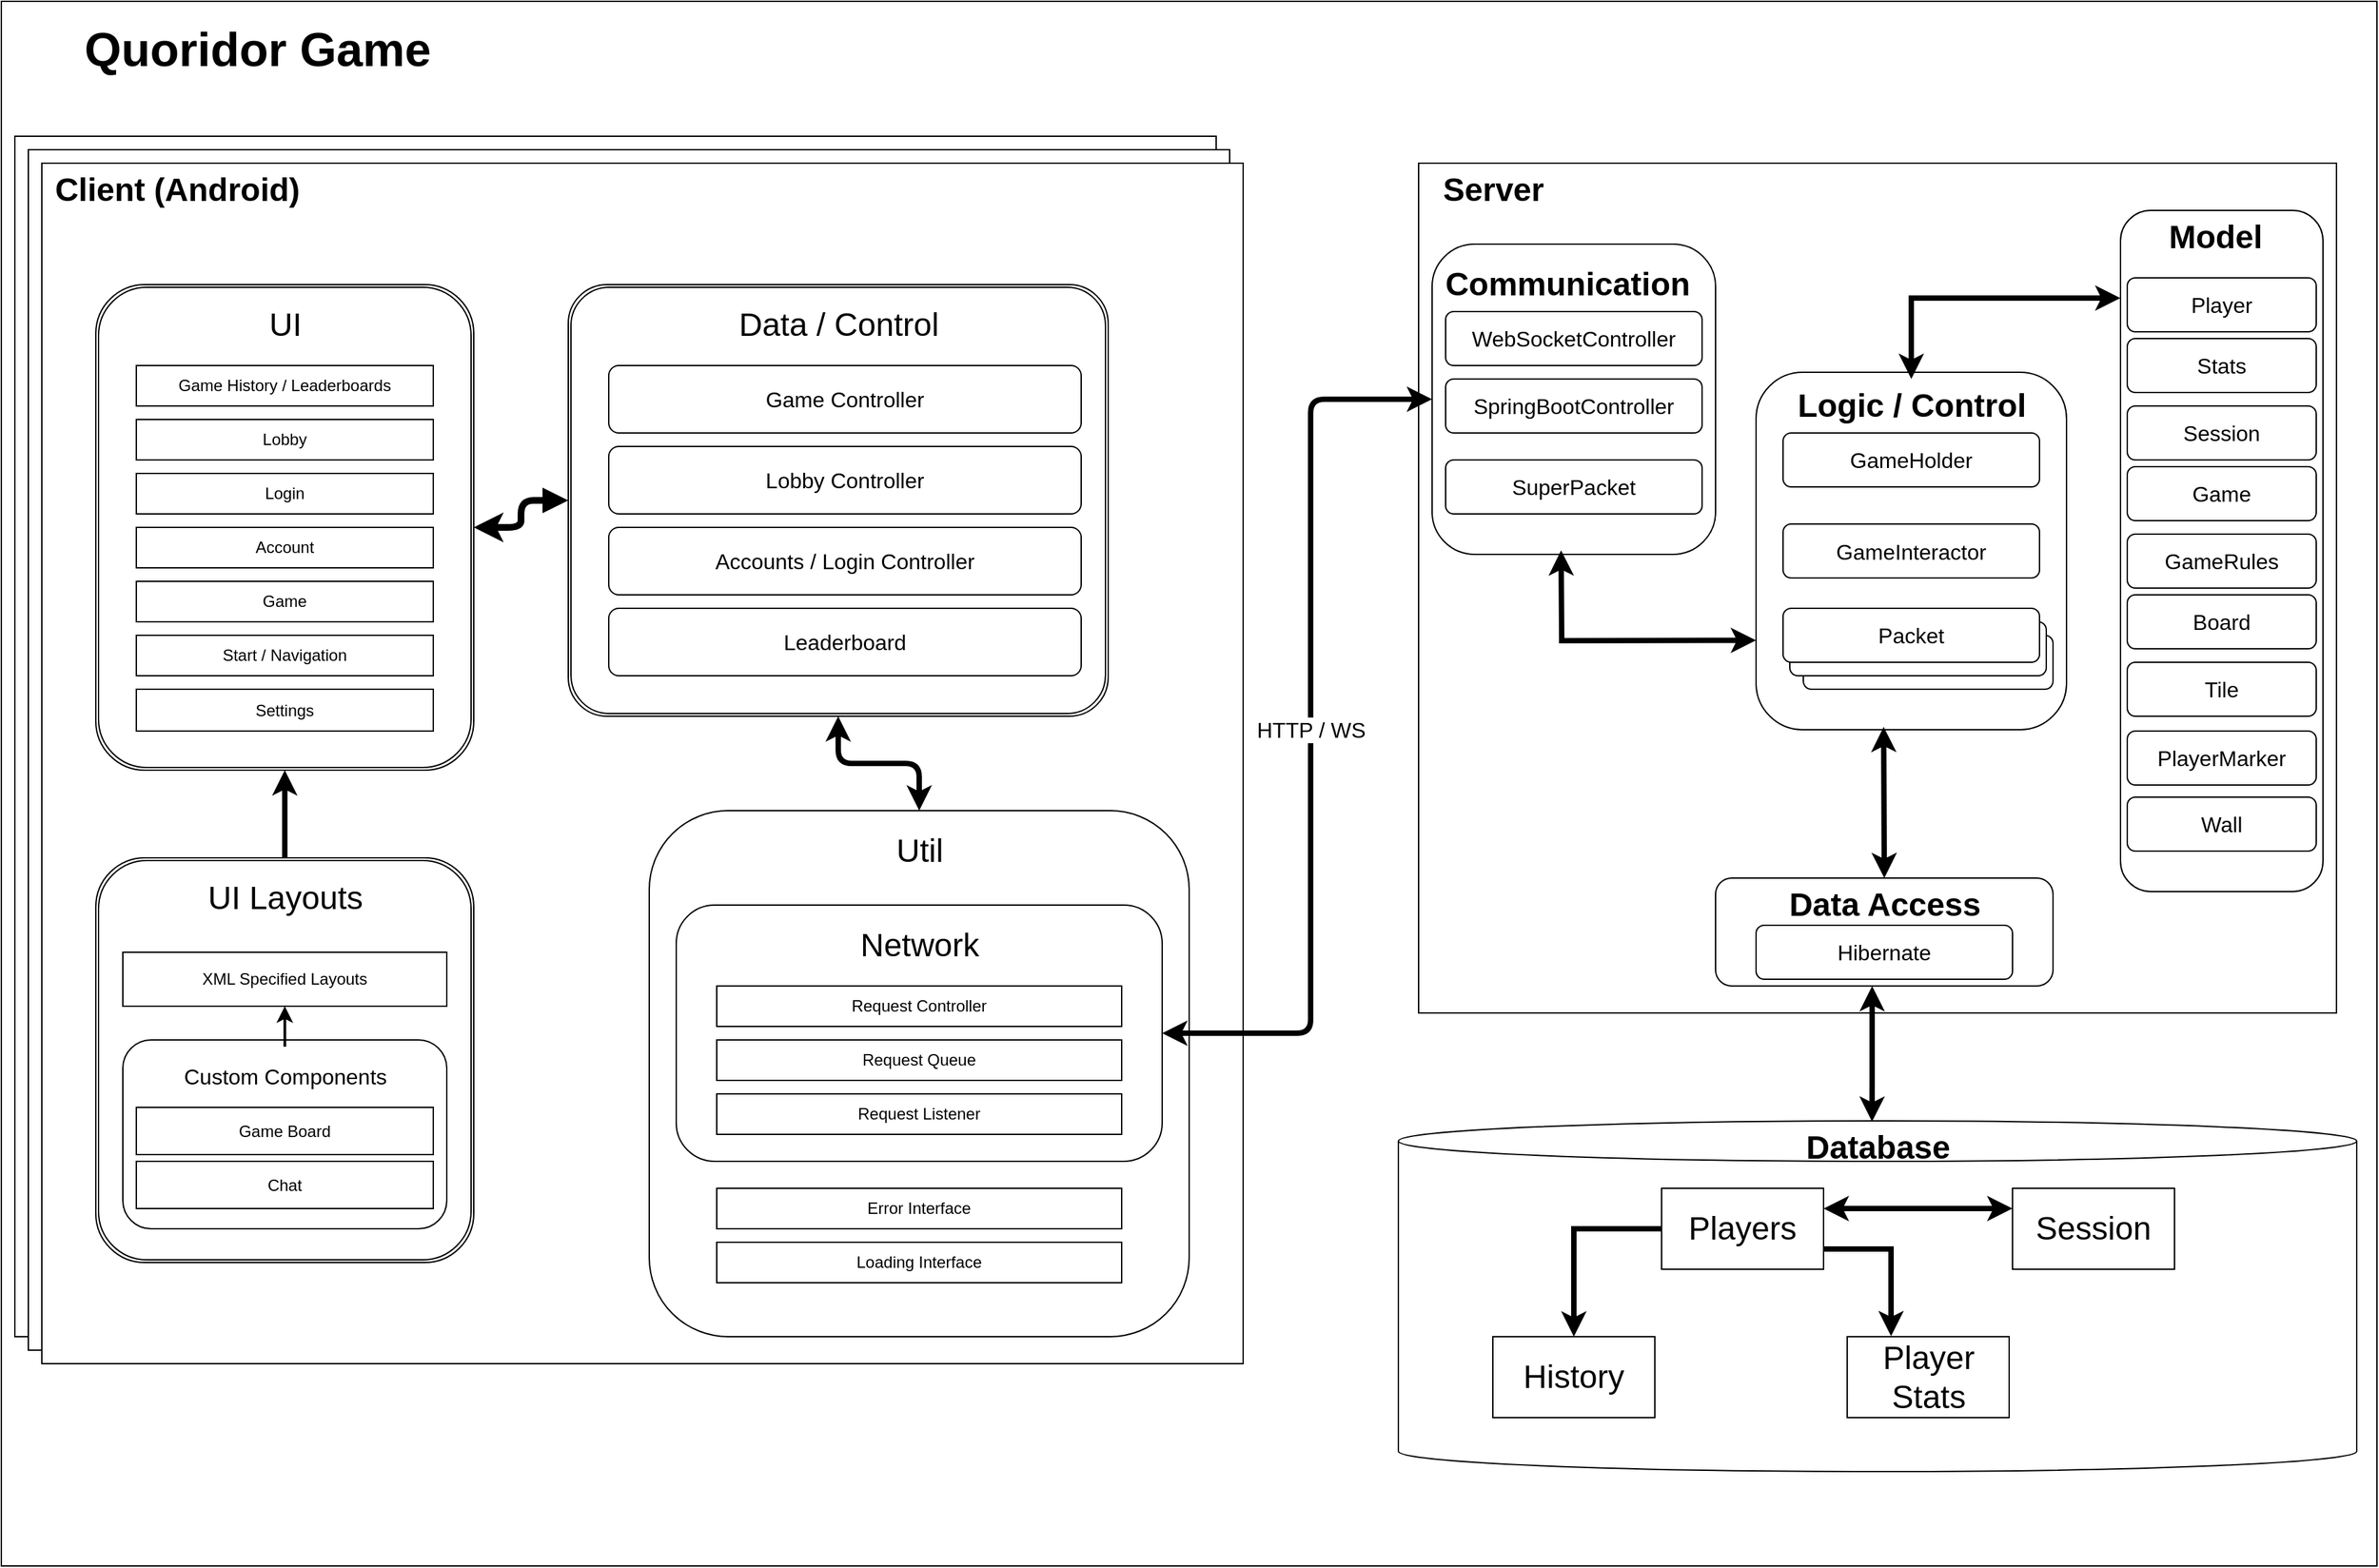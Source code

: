 <mxfile version="21.2.1" type="device">
  <diagram name="Page-1" id="90a13364-a465-7bf4-72fc-28e22215d7a0">
    <mxGraphModel dx="1863" dy="928" grid="1" gridSize="10" guides="1" tooltips="1" connect="1" arrows="1" fold="1" page="1" pageScale="1.5" pageWidth="1169" pageHeight="826" background="none" math="0" shadow="0">
      <root>
        <mxCell id="0" style=";html=1;" />
        <mxCell id="1" style=";html=1;" parent="0" />
        <mxCell id="-9g8WzVmE9GasTVq6OP3-2" value="" style="rounded=0;whiteSpace=wrap;html=1;" parent="1" vertex="1">
          <mxGeometry width="1760" height="1160" as="geometry" />
        </mxCell>
        <mxCell id="Y43_KLOt9O3XRxmQ5t55-50" value="" style="whiteSpace=wrap;html=1;aspect=fixed;" vertex="1" parent="1">
          <mxGeometry x="10" y="100" width="890" height="890" as="geometry" />
        </mxCell>
        <mxCell id="Y43_KLOt9O3XRxmQ5t55-49" value="" style="whiteSpace=wrap;html=1;aspect=fixed;" vertex="1" parent="1">
          <mxGeometry x="20" y="110" width="890" height="890" as="geometry" />
        </mxCell>
        <mxCell id="-9g8WzVmE9GasTVq6OP3-3" value="Quoridor Game" style="text;html=1;strokeColor=none;fillColor=none;align=center;verticalAlign=middle;whiteSpace=wrap;rounded=0;strokeWidth=4;fontSize=35;fontStyle=1" parent="1" vertex="1">
          <mxGeometry x="20" y="20" width="340" height="30" as="geometry" />
        </mxCell>
        <mxCell id="-9g8WzVmE9GasTVq6OP3-4" value="" style="rounded=0;whiteSpace=wrap;html=1;" parent="1" vertex="1">
          <mxGeometry x="1050" y="120" width="680" height="630" as="geometry" />
        </mxCell>
        <mxCell id="-9g8WzVmE9GasTVq6OP3-5" value="&lt;font style=&quot;font-size: 21px;&quot;&gt;&lt;br&gt;&lt;/font&gt;" style="shape=cylinder3;whiteSpace=wrap;html=1;boundedLbl=1;backgroundOutline=1;size=15;" parent="1" vertex="1">
          <mxGeometry x="1035" y="830" width="710" height="260" as="geometry" />
        </mxCell>
        <mxCell id="-9g8WzVmE9GasTVq6OP3-7" value="" style="whiteSpace=wrap;html=1;aspect=fixed;" parent="1" vertex="1">
          <mxGeometry x="30" y="120" width="890" height="890" as="geometry" />
        </mxCell>
        <mxCell id="-9g8WzVmE9GasTVq6OP3-8" value="Client (Android)" style="text;strokeColor=none;fillColor=none;html=1;fontSize=24;fontStyle=1;verticalAlign=middle;align=center;" parent="1" vertex="1">
          <mxGeometry x="30" y="120" width="200" height="40" as="geometry" />
        </mxCell>
        <mxCell id="-9g8WzVmE9GasTVq6OP3-10" value="" style="shape=ext;double=1;rounded=1;whiteSpace=wrap;html=1;arcSize=13;" parent="1" vertex="1">
          <mxGeometry x="70" y="210" width="280" height="360" as="geometry" />
        </mxCell>
        <mxCell id="-9g8WzVmE9GasTVq6OP3-11" value="&lt;span style=&quot;font-weight: normal;&quot;&gt;UI&lt;br&gt;&lt;/span&gt;" style="text;strokeColor=none;fillColor=none;html=1;fontSize=24;fontStyle=1;verticalAlign=middle;align=center;" parent="1" vertex="1">
          <mxGeometry x="160" y="220" width="100" height="40" as="geometry" />
        </mxCell>
        <mxCell id="-9g8WzVmE9GasTVq6OP3-12" value="Game History / Leaderboards" style="rounded=0;whiteSpace=wrap;html=1;" parent="1" vertex="1">
          <mxGeometry x="100" y="270" width="220" height="30" as="geometry" />
        </mxCell>
        <mxCell id="-9g8WzVmE9GasTVq6OP3-13" value="Lobby" style="rounded=0;whiteSpace=wrap;html=1;" parent="1" vertex="1">
          <mxGeometry x="100" y="310" width="220" height="30" as="geometry" />
        </mxCell>
        <mxCell id="-9g8WzVmE9GasTVq6OP3-14" value="Login" style="rounded=0;whiteSpace=wrap;html=1;" parent="1" vertex="1">
          <mxGeometry x="100" y="350" width="220" height="30" as="geometry" />
        </mxCell>
        <mxCell id="-9g8WzVmE9GasTVq6OP3-15" value="Account" style="rounded=0;whiteSpace=wrap;html=1;" parent="1" vertex="1">
          <mxGeometry x="100" y="390" width="220" height="30" as="geometry" />
        </mxCell>
        <mxCell id="-9g8WzVmE9GasTVq6OP3-16" value="Game" style="rounded=0;whiteSpace=wrap;html=1;" parent="1" vertex="1">
          <mxGeometry x="100" y="430" width="220" height="30" as="geometry" />
        </mxCell>
        <mxCell id="-9g8WzVmE9GasTVq6OP3-17" value="Start / Navigation" style="rounded=0;whiteSpace=wrap;html=1;" parent="1" vertex="1">
          <mxGeometry x="100" y="470" width="220" height="30" as="geometry" />
        </mxCell>
        <mxCell id="-9g8WzVmE9GasTVq6OP3-20" value="Settings" style="rounded=0;whiteSpace=wrap;html=1;" parent="1" vertex="1">
          <mxGeometry x="100" y="510" width="220" height="31" as="geometry" />
        </mxCell>
        <mxCell id="-9g8WzVmE9GasTVq6OP3-31" style="edgeStyle=orthogonalEdgeStyle;rounded=1;orthogonalLoop=1;jettySize=auto;html=1;endArrow=classic;endFill=1;strokeWidth=5;startArrow=block;startFill=1;" parent="1" source="-9g8WzVmE9GasTVq6OP3-22" target="-9g8WzVmE9GasTVq6OP3-10" edge="1">
          <mxGeometry relative="1" as="geometry" />
        </mxCell>
        <mxCell id="-9g8WzVmE9GasTVq6OP3-37" style="edgeStyle=orthogonalEdgeStyle;orthogonalLoop=1;jettySize=auto;html=1;exitX=0.5;exitY=1;exitDx=0;exitDy=0;entryX=0.5;entryY=0;entryDx=0;entryDy=0;strokeWidth=4;rounded=1;startArrow=classic;startFill=1;" parent="1" source="-9g8WzVmE9GasTVq6OP3-22" target="-9g8WzVmE9GasTVq6OP3-32" edge="1">
          <mxGeometry relative="1" as="geometry" />
        </mxCell>
        <mxCell id="-9g8WzVmE9GasTVq6OP3-22" value="" style="shape=ext;double=1;rounded=1;whiteSpace=wrap;html=1;arcSize=9;" parent="1" vertex="1">
          <mxGeometry x="420" y="210" width="400" height="320" as="geometry" />
        </mxCell>
        <mxCell id="-9g8WzVmE9GasTVq6OP3-23" value="&lt;span style=&quot;font-weight: 400;&quot;&gt;Data / Control&lt;br&gt;&lt;/span&gt;" style="text;strokeColor=none;fillColor=none;html=1;fontSize=24;fontStyle=1;verticalAlign=middle;align=center;" parent="1" vertex="1">
          <mxGeometry x="510" y="220" width="220" height="40" as="geometry" />
        </mxCell>
        <mxCell id="-9g8WzVmE9GasTVq6OP3-26" value="&lt;font style=&quot;font-size: 16px;&quot;&gt;Game Controller&lt;/font&gt;" style="rounded=1;whiteSpace=wrap;html=1;" parent="1" vertex="1">
          <mxGeometry x="450" y="270" width="350" height="50" as="geometry" />
        </mxCell>
        <mxCell id="-9g8WzVmE9GasTVq6OP3-27" value="&lt;font style=&quot;font-size: 16px;&quot;&gt;Lobby Controller&lt;/font&gt;" style="rounded=1;whiteSpace=wrap;html=1;" parent="1" vertex="1">
          <mxGeometry x="450" y="330" width="350" height="50" as="geometry" />
        </mxCell>
        <mxCell id="-9g8WzVmE9GasTVq6OP3-28" value="&lt;font style=&quot;font-size: 16px;&quot;&gt;Accounts / Login Controller&lt;/font&gt;" style="rounded=1;whiteSpace=wrap;html=1;" parent="1" vertex="1">
          <mxGeometry x="450" y="390" width="350" height="50" as="geometry" />
        </mxCell>
        <mxCell id="-9g8WzVmE9GasTVq6OP3-29" value="&lt;font style=&quot;font-size: 16px;&quot;&gt;Leaderboard&lt;/font&gt;" style="rounded=1;whiteSpace=wrap;html=1;" parent="1" vertex="1">
          <mxGeometry x="450" y="450" width="350" height="50" as="geometry" />
        </mxCell>
        <mxCell id="-9g8WzVmE9GasTVq6OP3-32" value="" style="rounded=1;whiteSpace=wrap;html=1;" parent="1" vertex="1">
          <mxGeometry x="480" y="600" width="400" height="390" as="geometry" />
        </mxCell>
        <mxCell id="-9g8WzVmE9GasTVq6OP3-34" value="&lt;span style=&quot;font-weight: 400;&quot;&gt;Util&lt;br&gt;&lt;/span&gt;" style="text;strokeColor=none;fillColor=none;html=1;fontSize=24;fontStyle=1;verticalAlign=middle;align=center;" parent="1" vertex="1">
          <mxGeometry x="570" y="610" width="220" height="40" as="geometry" />
        </mxCell>
        <mxCell id="-9g8WzVmE9GasTVq6OP3-35" value="" style="rounded=1;whiteSpace=wrap;html=1;" parent="1" vertex="1">
          <mxGeometry x="500" y="670" width="360" height="190" as="geometry" />
        </mxCell>
        <mxCell id="-9g8WzVmE9GasTVq6OP3-36" value="&lt;span style=&quot;font-weight: 400;&quot;&gt;Network&lt;br&gt;&lt;/span&gt;" style="text;strokeColor=none;fillColor=none;html=1;fontSize=24;fontStyle=1;verticalAlign=middle;align=center;" parent="1" vertex="1">
          <mxGeometry x="570" y="680" width="220" height="40" as="geometry" />
        </mxCell>
        <mxCell id="-9g8WzVmE9GasTVq6OP3-38" value="Request Controller" style="rounded=0;whiteSpace=wrap;html=1;" parent="1" vertex="1">
          <mxGeometry x="530" y="730" width="300" height="30" as="geometry" />
        </mxCell>
        <mxCell id="-9g8WzVmE9GasTVq6OP3-39" value="Request Listener" style="rounded=0;whiteSpace=wrap;html=1;" parent="1" vertex="1">
          <mxGeometry x="530" y="810" width="300" height="30" as="geometry" />
        </mxCell>
        <mxCell id="-9g8WzVmE9GasTVq6OP3-42" value="Loading Interface" style="rounded=0;whiteSpace=wrap;html=1;" parent="1" vertex="1">
          <mxGeometry x="530" y="920" width="300" height="30" as="geometry" />
        </mxCell>
        <mxCell id="-9g8WzVmE9GasTVq6OP3-45" value="Error Interface" style="rounded=0;whiteSpace=wrap;html=1;" parent="1" vertex="1">
          <mxGeometry x="530" y="880" width="300" height="30" as="geometry" />
        </mxCell>
        <mxCell id="-9g8WzVmE9GasTVq6OP3-49" value="Request Queue" style="rounded=0;whiteSpace=wrap;html=1;" parent="1" vertex="1">
          <mxGeometry x="530" y="770" width="300" height="30" as="geometry" />
        </mxCell>
        <mxCell id="-9g8WzVmE9GasTVq6OP3-63" style="edgeStyle=orthogonalEdgeStyle;rounded=1;orthogonalLoop=1;jettySize=auto;html=1;entryX=0.5;entryY=1;entryDx=0;entryDy=0;strokeWidth=4;" parent="1" source="-9g8WzVmE9GasTVq6OP3-52" target="-9g8WzVmE9GasTVq6OP3-10" edge="1">
          <mxGeometry relative="1" as="geometry" />
        </mxCell>
        <mxCell id="-9g8WzVmE9GasTVq6OP3-52" value="" style="shape=ext;double=1;rounded=1;whiteSpace=wrap;html=1;arcSize=13;" parent="1" vertex="1">
          <mxGeometry x="70" y="635" width="280" height="300" as="geometry" />
        </mxCell>
        <mxCell id="-9g8WzVmE9GasTVq6OP3-53" value="&lt;span style=&quot;font-weight: normal;&quot;&gt;UI Layouts&lt;br&gt;&lt;/span&gt;" style="text;strokeColor=none;fillColor=none;html=1;fontSize=24;fontStyle=1;verticalAlign=middle;align=center;" parent="1" vertex="1">
          <mxGeometry x="160" y="645" width="100" height="40" as="geometry" />
        </mxCell>
        <mxCell id="-9g8WzVmE9GasTVq6OP3-55" value="XML Specified Layouts" style="rounded=0;whiteSpace=wrap;html=1;" parent="1" vertex="1">
          <mxGeometry x="90" y="705" width="240" height="40" as="geometry" />
        </mxCell>
        <mxCell id="-9g8WzVmE9GasTVq6OP3-56" value="" style="rounded=1;whiteSpace=wrap;html=1;" parent="1" vertex="1">
          <mxGeometry x="90" y="770" width="240" height="140" as="geometry" />
        </mxCell>
        <mxCell id="-9g8WzVmE9GasTVq6OP3-60" style="edgeStyle=orthogonalEdgeStyle;rounded=1;orthogonalLoop=1;jettySize=auto;html=1;exitX=0.5;exitY=0;exitDx=0;exitDy=0;entryX=0.5;entryY=1;entryDx=0;entryDy=0;strokeWidth=3;strokeColor=none;" parent="1" source="-9g8WzVmE9GasTVq6OP3-57" target="-9g8WzVmE9GasTVq6OP3-55" edge="1">
          <mxGeometry relative="1" as="geometry" />
        </mxCell>
        <mxCell id="-9g8WzVmE9GasTVq6OP3-64" style="edgeStyle=orthogonalEdgeStyle;rounded=0;orthogonalLoop=1;jettySize=auto;html=1;entryX=0.5;entryY=1;entryDx=0;entryDy=0;strokeWidth=2;" parent="1" source="-9g8WzVmE9GasTVq6OP3-57" target="-9g8WzVmE9GasTVq6OP3-55" edge="1">
          <mxGeometry relative="1" as="geometry" />
        </mxCell>
        <mxCell id="-9g8WzVmE9GasTVq6OP3-57" value="&lt;span style=&quot;font-weight: 400; font-size: 16px;&quot;&gt;Custom Components&lt;br&gt;&lt;/span&gt;" style="text;strokeColor=none;fillColor=none;html=1;fontSize=24;fontStyle=1;verticalAlign=middle;align=center;" parent="1" vertex="1">
          <mxGeometry x="100" y="775" width="220" height="40" as="geometry" />
        </mxCell>
        <mxCell id="-9g8WzVmE9GasTVq6OP3-58" value="Game Board" style="rounded=0;whiteSpace=wrap;html=1;" parent="1" vertex="1">
          <mxGeometry x="100" y="820" width="220" height="35" as="geometry" />
        </mxCell>
        <mxCell id="-9g8WzVmE9GasTVq6OP3-59" value="Chat" style="rounded=0;whiteSpace=wrap;html=1;" parent="1" vertex="1">
          <mxGeometry x="100" y="860" width="220" height="35" as="geometry" />
        </mxCell>
        <mxCell id="Bu_OVVbjOdQVGgp33EG5-2" value="Database" style="text;strokeColor=none;fillColor=none;html=1;fontSize=24;fontStyle=1;verticalAlign=middle;align=center;" parent="1" vertex="1">
          <mxGeometry x="1340" y="830" width="100" height="40" as="geometry" />
        </mxCell>
        <mxCell id="Bu_OVVbjOdQVGgp33EG5-4" value="&lt;font style=&quot;font-size: 24px;&quot;&gt;Players&lt;/font&gt;" style="rounded=0;whiteSpace=wrap;html=1;" parent="1" vertex="1">
          <mxGeometry x="1230" y="880" width="120" height="60" as="geometry" />
        </mxCell>
        <mxCell id="Bu_OVVbjOdQVGgp33EG5-5" value="&lt;font style=&quot;font-size: 24px;&quot;&gt;History&lt;/font&gt;" style="rounded=0;whiteSpace=wrap;html=1;" parent="1" vertex="1">
          <mxGeometry x="1105" y="990" width="120" height="60" as="geometry" />
        </mxCell>
        <mxCell id="Bu_OVVbjOdQVGgp33EG5-7" value="&lt;font style=&quot;font-size: 24px;&quot;&gt;Player Stats&lt;/font&gt;" style="rounded=0;whiteSpace=wrap;html=1;" parent="1" vertex="1">
          <mxGeometry x="1367.5" y="990" width="120" height="60" as="geometry" />
        </mxCell>
        <mxCell id="Bu_OVVbjOdQVGgp33EG5-10" value="&lt;font style=&quot;font-size: 24px;&quot;&gt;Session&lt;/font&gt;" style="rounded=0;whiteSpace=wrap;html=1;" parent="1" vertex="1">
          <mxGeometry x="1490" y="880" width="120" height="60" as="geometry" />
        </mxCell>
        <mxCell id="Y43_KLOt9O3XRxmQ5t55-2" value="Server" style="text;strokeColor=none;fillColor=none;html=1;fontSize=24;fontStyle=1;verticalAlign=middle;align=center;" vertex="1" parent="1">
          <mxGeometry x="1050" y="120" width="110" height="40" as="geometry" />
        </mxCell>
        <mxCell id="Y43_KLOt9O3XRxmQ5t55-7" value="" style="rounded=1;whiteSpace=wrap;html=1;" vertex="1" parent="1">
          <mxGeometry x="1060" y="180" width="210" height="230" as="geometry" />
        </mxCell>
        <mxCell id="Y43_KLOt9O3XRxmQ5t55-8" value="Communication" style="text;strokeColor=none;fillColor=none;html=1;fontSize=24;fontStyle=1;verticalAlign=middle;align=center;" vertex="1" parent="1">
          <mxGeometry x="1050" y="190" width="220" height="40" as="geometry" />
        </mxCell>
        <mxCell id="Y43_KLOt9O3XRxmQ5t55-9" value="&lt;font style=&quot;font-size: 16px;&quot;&gt;WebSocketController&lt;/font&gt;" style="rounded=1;whiteSpace=wrap;html=1;" vertex="1" parent="1">
          <mxGeometry x="1070" y="230" width="190" height="40" as="geometry" />
        </mxCell>
        <mxCell id="Y43_KLOt9O3XRxmQ5t55-10" value="&lt;font style=&quot;font-size: 16px;&quot;&gt;SpringBootController&lt;/font&gt;" style="rounded=1;whiteSpace=wrap;html=1;" vertex="1" parent="1">
          <mxGeometry x="1070" y="280" width="190" height="40" as="geometry" />
        </mxCell>
        <mxCell id="-9g8WzVmE9GasTVq6OP3-47" value="HTTP / WS" style="edgeStyle=orthogonalEdgeStyle;rounded=1;orthogonalLoop=1;jettySize=auto;html=1;exitX=1;exitY=0.5;exitDx=0;exitDy=0;strokeWidth=4;startArrow=classic;startFill=1;entryX=0;entryY=0.5;entryDx=0;entryDy=0;fontSize=16;" parent="1" source="-9g8WzVmE9GasTVq6OP3-35" target="Y43_KLOt9O3XRxmQ5t55-7" edge="1">
          <mxGeometry relative="1" as="geometry">
            <Array as="points">
              <mxPoint x="970" y="765" />
              <mxPoint x="970" y="295" />
            </Array>
          </mxGeometry>
        </mxCell>
        <mxCell id="Y43_KLOt9O3XRxmQ5t55-11" value="" style="rounded=1;whiteSpace=wrap;html=1;" vertex="1" parent="1">
          <mxGeometry x="1270" y="650" width="250" height="80" as="geometry" />
        </mxCell>
        <mxCell id="Y43_KLOt9O3XRxmQ5t55-12" value="Data Access" style="text;strokeColor=none;fillColor=none;html=1;fontSize=24;fontStyle=1;verticalAlign=middle;align=center;" vertex="1" parent="1">
          <mxGeometry x="1285" y="650" width="220" height="40" as="geometry" />
        </mxCell>
        <mxCell id="Y43_KLOt9O3XRxmQ5t55-13" value="&lt;font style=&quot;font-size: 16px;&quot;&gt;Hibernate&lt;/font&gt;" style="rounded=1;whiteSpace=wrap;html=1;" vertex="1" parent="1">
          <mxGeometry x="1300" y="685" width="190" height="40" as="geometry" />
        </mxCell>
        <mxCell id="Y43_KLOt9O3XRxmQ5t55-17" value="&lt;font style=&quot;font-size: 16px;&quot;&gt;SuperPacket&lt;/font&gt;" style="rounded=1;whiteSpace=wrap;html=1;fontSize=16;" vertex="1" parent="1">
          <mxGeometry x="1070" y="340" width="190" height="40" as="geometry" />
        </mxCell>
        <mxCell id="Y43_KLOt9O3XRxmQ5t55-18" value="" style="rounded=1;whiteSpace=wrap;html=1;" vertex="1" parent="1">
          <mxGeometry x="1300" y="275" width="230" height="265" as="geometry" />
        </mxCell>
        <mxCell id="Y43_KLOt9O3XRxmQ5t55-19" value="Logic / Control" style="text;strokeColor=none;fillColor=none;html=1;fontSize=24;fontStyle=1;verticalAlign=middle;align=center;" vertex="1" parent="1">
          <mxGeometry x="1305" y="280" width="220" height="40" as="geometry" />
        </mxCell>
        <mxCell id="Y43_KLOt9O3XRxmQ5t55-20" value="GameHolder" style="rounded=1;whiteSpace=wrap;html=1;fontSize=16;" vertex="1" parent="1">
          <mxGeometry x="1320" y="320" width="190" height="40" as="geometry" />
        </mxCell>
        <mxCell id="Y43_KLOt9O3XRxmQ5t55-22" value="GameInteractor" style="rounded=1;whiteSpace=wrap;html=1;fontSize=16;" vertex="1" parent="1">
          <mxGeometry x="1320" y="387.5" width="190" height="40" as="geometry" />
        </mxCell>
        <mxCell id="Y43_KLOt9O3XRxmQ5t55-23" value="Packet" style="rounded=1;whiteSpace=wrap;html=1;fontSize=16;" vertex="1" parent="1">
          <mxGeometry x="1335" y="470" width="185" height="40" as="geometry" />
        </mxCell>
        <mxCell id="Y43_KLOt9O3XRxmQ5t55-24" value="Packet" style="rounded=1;whiteSpace=wrap;html=1;fontSize=16;" vertex="1" parent="1">
          <mxGeometry x="1325" y="460" width="190" height="40" as="geometry" />
        </mxCell>
        <mxCell id="Y43_KLOt9O3XRxmQ5t55-25" value="Packet" style="rounded=1;whiteSpace=wrap;html=1;fontSize=16;" vertex="1" parent="1">
          <mxGeometry x="1320" y="450" width="190" height="40" as="geometry" />
        </mxCell>
        <mxCell id="Y43_KLOt9O3XRxmQ5t55-26" value="" style="rounded=1;whiteSpace=wrap;html=1;" vertex="1" parent="1">
          <mxGeometry x="1570" y="155" width="150" height="505" as="geometry" />
        </mxCell>
        <mxCell id="Y43_KLOt9O3XRxmQ5t55-27" value="Model" style="text;strokeColor=none;fillColor=none;html=1;fontSize=24;fontStyle=1;verticalAlign=middle;align=center;" vertex="1" parent="1">
          <mxGeometry x="1530" y="155" width="220" height="40" as="geometry" />
        </mxCell>
        <mxCell id="Y43_KLOt9O3XRxmQ5t55-28" value="Game" style="rounded=1;whiteSpace=wrap;html=1;fontSize=16;" vertex="1" parent="1">
          <mxGeometry x="1575" y="345" width="140" height="40" as="geometry" />
        </mxCell>
        <mxCell id="Y43_KLOt9O3XRxmQ5t55-30" value="GameRules" style="rounded=1;whiteSpace=wrap;html=1;fontSize=16;" vertex="1" parent="1">
          <mxGeometry x="1575" y="395" width="140" height="40" as="geometry" />
        </mxCell>
        <mxCell id="Y43_KLOt9O3XRxmQ5t55-31" value="Board" style="rounded=1;whiteSpace=wrap;html=1;fontSize=16;" vertex="1" parent="1">
          <mxGeometry x="1575" y="440" width="140" height="40" as="geometry" />
        </mxCell>
        <mxCell id="Y43_KLOt9O3XRxmQ5t55-33" value="Player" style="rounded=1;whiteSpace=wrap;html=1;fontSize=16;" vertex="1" parent="1">
          <mxGeometry x="1575" y="205" width="140" height="40" as="geometry" />
        </mxCell>
        <mxCell id="Y43_KLOt9O3XRxmQ5t55-34" value="Stats" style="rounded=1;whiteSpace=wrap;html=1;fontSize=16;" vertex="1" parent="1">
          <mxGeometry x="1575" y="250" width="140" height="40" as="geometry" />
        </mxCell>
        <mxCell id="Y43_KLOt9O3XRxmQ5t55-35" value="Session" style="rounded=1;whiteSpace=wrap;html=1;fontSize=16;" vertex="1" parent="1">
          <mxGeometry x="1575" y="300" width="140" height="40" as="geometry" />
        </mxCell>
        <mxCell id="Y43_KLOt9O3XRxmQ5t55-36" value="Tile" style="rounded=1;whiteSpace=wrap;html=1;fontSize=16;" vertex="1" parent="1">
          <mxGeometry x="1575" y="490" width="140" height="40" as="geometry" />
        </mxCell>
        <mxCell id="Y43_KLOt9O3XRxmQ5t55-38" value="PlayerMarker" style="rounded=1;whiteSpace=wrap;html=1;fontSize=16;" vertex="1" parent="1">
          <mxGeometry x="1575" y="541" width="140" height="40" as="geometry" />
        </mxCell>
        <mxCell id="Y43_KLOt9O3XRxmQ5t55-39" value="Wall" style="rounded=1;whiteSpace=wrap;html=1;fontSize=16;" vertex="1" parent="1">
          <mxGeometry x="1575" y="590" width="140" height="40" as="geometry" />
        </mxCell>
        <mxCell id="Y43_KLOt9O3XRxmQ5t55-40" value="" style="endArrow=classic;startArrow=classic;html=1;rounded=0;entryX=0;entryY=0.75;entryDx=0;entryDy=0;exitX=0.455;exitY=0.987;exitDx=0;exitDy=0;exitPerimeter=0;strokeWidth=4;" edge="1" parent="1" source="Y43_KLOt9O3XRxmQ5t55-7" target="Y43_KLOt9O3XRxmQ5t55-18">
          <mxGeometry width="50" height="50" relative="1" as="geometry">
            <mxPoint x="1170" y="470" as="sourcePoint" />
            <mxPoint x="1220" y="420" as="targetPoint" />
            <Array as="points">
              <mxPoint x="1156" y="474" />
            </Array>
          </mxGeometry>
        </mxCell>
        <mxCell id="Y43_KLOt9O3XRxmQ5t55-41" value="" style="endArrow=classic;startArrow=classic;html=1;rounded=0;entryX=0.5;entryY=0;entryDx=0;entryDy=0;exitX=0.411;exitY=0.992;exitDx=0;exitDy=0;strokeWidth=4;exitPerimeter=0;" edge="1" parent="1" source="Y43_KLOt9O3XRxmQ5t55-18" target="Y43_KLOt9O3XRxmQ5t55-12">
          <mxGeometry width="50" height="50" relative="1" as="geometry">
            <mxPoint x="1166" y="417" as="sourcePoint" />
            <mxPoint x="1310" y="484" as="targetPoint" />
            <Array as="points" />
          </mxGeometry>
        </mxCell>
        <mxCell id="Y43_KLOt9O3XRxmQ5t55-42" value="" style="endArrow=classic;startArrow=classic;html=1;rounded=0;entryX=-0.036;entryY=0.375;entryDx=0;entryDy=0;exitX=0.5;exitY=0;exitDx=0;exitDy=0;strokeWidth=4;entryPerimeter=0;" edge="1" parent="1" source="Y43_KLOt9O3XRxmQ5t55-19" target="Y43_KLOt9O3XRxmQ5t55-33">
          <mxGeometry width="50" height="50" relative="1" as="geometry">
            <mxPoint x="1176" y="427" as="sourcePoint" />
            <mxPoint x="1320" y="494" as="targetPoint" />
            <Array as="points">
              <mxPoint x="1415" y="220" />
            </Array>
          </mxGeometry>
        </mxCell>
        <mxCell id="Y43_KLOt9O3XRxmQ5t55-43" value="" style="endArrow=classic;startArrow=classic;html=1;rounded=0;entryX=0.459;entryY=0.015;entryDx=0;entryDy=0;exitX=0.455;exitY=0.987;exitDx=0;exitDy=0;exitPerimeter=0;strokeWidth=4;entryPerimeter=0;" edge="1" parent="1" target="Bu_OVVbjOdQVGgp33EG5-2">
          <mxGeometry width="50" height="50" relative="1" as="geometry">
            <mxPoint x="1386" y="730" as="sourcePoint" />
            <mxPoint x="1530" y="797" as="targetPoint" />
            <Array as="points">
              <mxPoint x="1386" y="797" />
            </Array>
          </mxGeometry>
        </mxCell>
        <mxCell id="Y43_KLOt9O3XRxmQ5t55-46" value="" style="endArrow=classic;startArrow=classic;html=1;rounded=0;exitX=0;exitY=0.25;exitDx=0;exitDy=0;entryX=1;entryY=0.25;entryDx=0;entryDy=0;strokeWidth=4;" edge="1" parent="1" source="Bu_OVVbjOdQVGgp33EG5-10" target="Bu_OVVbjOdQVGgp33EG5-4">
          <mxGeometry width="50" height="50" relative="1" as="geometry">
            <mxPoint x="1398" y="967.5" as="sourcePoint" />
            <mxPoint x="1350" y="902.5" as="targetPoint" />
            <Array as="points" />
          </mxGeometry>
        </mxCell>
        <mxCell id="Y43_KLOt9O3XRxmQ5t55-47" value="" style="endArrow=classic;html=1;rounded=0;entryX=0.5;entryY=0;entryDx=0;entryDy=0;exitX=0;exitY=0.5;exitDx=0;exitDy=0;strokeWidth=4;" edge="1" parent="1" source="Bu_OVVbjOdQVGgp33EG5-4" target="Bu_OVVbjOdQVGgp33EG5-5">
          <mxGeometry width="50" height="50" relative="1" as="geometry">
            <mxPoint x="1160" y="1110" as="sourcePoint" />
            <mxPoint x="1210" y="1060" as="targetPoint" />
            <Array as="points">
              <mxPoint x="1165" y="910" />
            </Array>
          </mxGeometry>
        </mxCell>
        <mxCell id="Y43_KLOt9O3XRxmQ5t55-48" value="" style="endArrow=classic;html=1;rounded=0;entryX=0.271;entryY=-0.006;entryDx=0;entryDy=0;exitX=1;exitY=0.75;exitDx=0;exitDy=0;strokeWidth=4;entryPerimeter=0;" edge="1" parent="1" source="Bu_OVVbjOdQVGgp33EG5-4" target="Bu_OVVbjOdQVGgp33EG5-7">
          <mxGeometry width="50" height="50" relative="1" as="geometry">
            <mxPoint x="1365" y="970" as="sourcePoint" />
            <mxPoint x="1300" y="1050" as="targetPoint" />
            <Array as="points">
              <mxPoint x="1400" y="925" />
            </Array>
          </mxGeometry>
        </mxCell>
      </root>
    </mxGraphModel>
  </diagram>
</mxfile>
